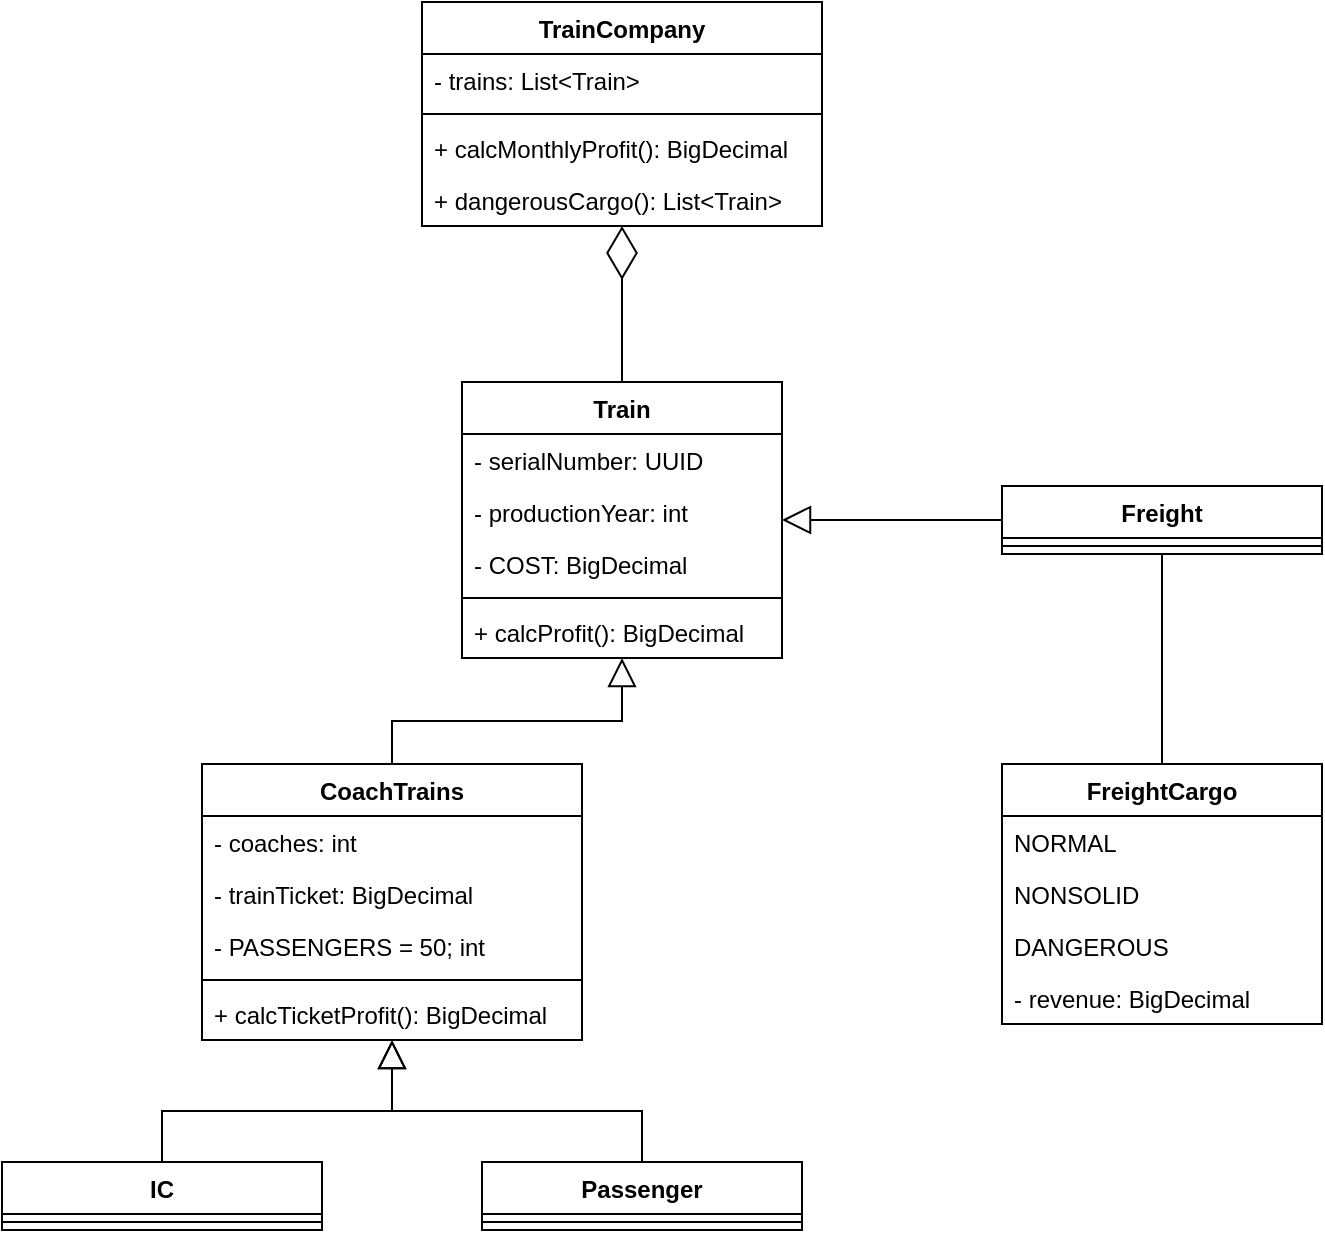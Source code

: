 <mxfile version="20.3.6" type="github">
  <diagram id="C5RBs43oDa-KdzZeNtuy" name="Page-1">
    <mxGraphModel dx="1588" dy="773" grid="1" gridSize="10" guides="1" tooltips="1" connect="1" arrows="1" fold="1" page="1" pageScale="1" pageWidth="827" pageHeight="1169" math="0" shadow="0">
      <root>
        <mxCell id="WIyWlLk6GJQsqaUBKTNV-0" />
        <mxCell id="WIyWlLk6GJQsqaUBKTNV-1" parent="WIyWlLk6GJQsqaUBKTNV-0" />
        <mxCell id="SkjRMITdTDTLTKymI4v4-0" value="TrainCompany" style="swimlane;fontStyle=1;childLayout=stackLayout;horizontal=1;startSize=26;horizontalStack=0;resizeParent=1;resizeParentMax=0;resizeLast=0;collapsible=1;marginBottom=0;" vertex="1" parent="WIyWlLk6GJQsqaUBKTNV-1">
          <mxGeometry x="730" y="120" width="200" height="112" as="geometry" />
        </mxCell>
        <mxCell id="SkjRMITdTDTLTKymI4v4-1" value="- trains: List&lt;Train&gt;" style="text;strokeColor=none;fillColor=none;align=left;verticalAlign=top;spacingLeft=4;spacingRight=4;overflow=hidden;rotatable=0;points=[[0,0.5],[1,0.5]];portConstraint=eastwest;" vertex="1" parent="SkjRMITdTDTLTKymI4v4-0">
          <mxGeometry y="26" width="200" height="26" as="geometry" />
        </mxCell>
        <mxCell id="SkjRMITdTDTLTKymI4v4-2" value="" style="line;strokeWidth=1;fillColor=none;align=left;verticalAlign=middle;spacingTop=-1;spacingLeft=3;spacingRight=3;rotatable=0;labelPosition=right;points=[];portConstraint=eastwest;" vertex="1" parent="SkjRMITdTDTLTKymI4v4-0">
          <mxGeometry y="52" width="200" height="8" as="geometry" />
        </mxCell>
        <mxCell id="SkjRMITdTDTLTKymI4v4-3" value="+ calcMonthlyProfit(): BigDecimal" style="text;strokeColor=none;fillColor=none;align=left;verticalAlign=top;spacingLeft=4;spacingRight=4;overflow=hidden;rotatable=0;points=[[0,0.5],[1,0.5]];portConstraint=eastwest;" vertex="1" parent="SkjRMITdTDTLTKymI4v4-0">
          <mxGeometry y="60" width="200" height="26" as="geometry" />
        </mxCell>
        <mxCell id="SkjRMITdTDTLTKymI4v4-4" value="+ dangerousCargo(): List&lt;Train&gt;" style="text;strokeColor=none;fillColor=none;align=left;verticalAlign=top;spacingLeft=4;spacingRight=4;overflow=hidden;rotatable=0;points=[[0,0.5],[1,0.5]];portConstraint=eastwest;" vertex="1" parent="SkjRMITdTDTLTKymI4v4-0">
          <mxGeometry y="86" width="200" height="26" as="geometry" />
        </mxCell>
        <mxCell id="SkjRMITdTDTLTKymI4v4-5" value="Train" style="swimlane;fontStyle=1;childLayout=stackLayout;horizontal=1;startSize=26;horizontalStack=0;resizeParent=1;resizeParentMax=0;resizeLast=0;collapsible=1;marginBottom=0;" vertex="1" parent="WIyWlLk6GJQsqaUBKTNV-1">
          <mxGeometry x="750" y="310" width="160" height="138" as="geometry" />
        </mxCell>
        <mxCell id="SkjRMITdTDTLTKymI4v4-6" value="- serialNumber: UUID" style="text;strokeColor=none;fillColor=none;align=left;verticalAlign=top;spacingLeft=4;spacingRight=4;overflow=hidden;rotatable=0;points=[[0,0.5],[1,0.5]];portConstraint=eastwest;" vertex="1" parent="SkjRMITdTDTLTKymI4v4-5">
          <mxGeometry y="26" width="160" height="26" as="geometry" />
        </mxCell>
        <mxCell id="SkjRMITdTDTLTKymI4v4-7" value="- productionYear: int" style="text;strokeColor=none;fillColor=none;align=left;verticalAlign=top;spacingLeft=4;spacingRight=4;overflow=hidden;rotatable=0;points=[[0,0.5],[1,0.5]];portConstraint=eastwest;" vertex="1" parent="SkjRMITdTDTLTKymI4v4-5">
          <mxGeometry y="52" width="160" height="26" as="geometry" />
        </mxCell>
        <mxCell id="SkjRMITdTDTLTKymI4v4-8" value="- COST: BigDecimal" style="text;strokeColor=none;fillColor=none;align=left;verticalAlign=top;spacingLeft=4;spacingRight=4;overflow=hidden;rotatable=0;points=[[0,0.5],[1,0.5]];portConstraint=eastwest;" vertex="1" parent="SkjRMITdTDTLTKymI4v4-5">
          <mxGeometry y="78" width="160" height="26" as="geometry" />
        </mxCell>
        <mxCell id="SkjRMITdTDTLTKymI4v4-9" value="" style="line;strokeWidth=1;fillColor=none;align=left;verticalAlign=middle;spacingTop=-1;spacingLeft=3;spacingRight=3;rotatable=0;labelPosition=right;points=[];portConstraint=eastwest;" vertex="1" parent="SkjRMITdTDTLTKymI4v4-5">
          <mxGeometry y="104" width="160" height="8" as="geometry" />
        </mxCell>
        <mxCell id="SkjRMITdTDTLTKymI4v4-10" value="+ calcProfit(): BigDecimal" style="text;strokeColor=none;fillColor=none;align=left;verticalAlign=top;spacingLeft=4;spacingRight=4;overflow=hidden;rotatable=0;points=[[0,0.5],[1,0.5]];portConstraint=eastwest;" vertex="1" parent="SkjRMITdTDTLTKymI4v4-5">
          <mxGeometry y="112" width="160" height="26" as="geometry" />
        </mxCell>
        <mxCell id="SkjRMITdTDTLTKymI4v4-31" style="edgeStyle=orthogonalEdgeStyle;rounded=0;orthogonalLoop=1;jettySize=auto;html=1;endArrow=block;endFill=0;endSize=12;" edge="1" parent="WIyWlLk6GJQsqaUBKTNV-1" source="SkjRMITdTDTLTKymI4v4-11" target="SkjRMITdTDTLTKymI4v4-5">
          <mxGeometry relative="1" as="geometry" />
        </mxCell>
        <mxCell id="SkjRMITdTDTLTKymI4v4-11" value="CoachTrains" style="swimlane;fontStyle=1;childLayout=stackLayout;horizontal=1;startSize=26;horizontalStack=0;resizeParent=1;resizeParentMax=0;resizeLast=0;collapsible=1;marginBottom=0;" vertex="1" parent="WIyWlLk6GJQsqaUBKTNV-1">
          <mxGeometry x="620" y="501" width="190" height="138" as="geometry" />
        </mxCell>
        <mxCell id="SkjRMITdTDTLTKymI4v4-12" value="- coaches: int" style="text;strokeColor=none;fillColor=none;align=left;verticalAlign=top;spacingLeft=4;spacingRight=4;overflow=hidden;rotatable=0;points=[[0,0.5],[1,0.5]];portConstraint=eastwest;" vertex="1" parent="SkjRMITdTDTLTKymI4v4-11">
          <mxGeometry y="26" width="190" height="26" as="geometry" />
        </mxCell>
        <mxCell id="SkjRMITdTDTLTKymI4v4-13" value="- trainTicket: BigDecimal" style="text;strokeColor=none;fillColor=none;align=left;verticalAlign=top;spacingLeft=4;spacingRight=4;overflow=hidden;rotatable=0;points=[[0,0.5],[1,0.5]];portConstraint=eastwest;" vertex="1" parent="SkjRMITdTDTLTKymI4v4-11">
          <mxGeometry y="52" width="190" height="26" as="geometry" />
        </mxCell>
        <mxCell id="SkjRMITdTDTLTKymI4v4-34" value="- PASSENGERS = 50; int" style="text;strokeColor=none;fillColor=none;align=left;verticalAlign=top;spacingLeft=4;spacingRight=4;overflow=hidden;rotatable=0;points=[[0,0.5],[1,0.5]];portConstraint=eastwest;" vertex="1" parent="SkjRMITdTDTLTKymI4v4-11">
          <mxGeometry y="78" width="190" height="26" as="geometry" />
        </mxCell>
        <mxCell id="SkjRMITdTDTLTKymI4v4-14" value="" style="line;strokeWidth=1;fillColor=none;align=left;verticalAlign=middle;spacingTop=-1;spacingLeft=3;spacingRight=3;rotatable=0;labelPosition=right;points=[];portConstraint=eastwest;" vertex="1" parent="SkjRMITdTDTLTKymI4v4-11">
          <mxGeometry y="104" width="190" height="8" as="geometry" />
        </mxCell>
        <mxCell id="SkjRMITdTDTLTKymI4v4-15" value="+ calcTicketProfit(): BigDecimal" style="text;strokeColor=none;fillColor=none;align=left;verticalAlign=top;spacingLeft=4;spacingRight=4;overflow=hidden;rotatable=0;points=[[0,0.5],[1,0.5]];portConstraint=eastwest;" vertex="1" parent="SkjRMITdTDTLTKymI4v4-11">
          <mxGeometry y="112" width="190" height="26" as="geometry" />
        </mxCell>
        <mxCell id="SkjRMITdTDTLTKymI4v4-29" style="edgeStyle=orthogonalEdgeStyle;rounded=0;orthogonalLoop=1;jettySize=auto;html=1;endArrow=block;endFill=0;endSize=12;" edge="1" parent="WIyWlLk6GJQsqaUBKTNV-1" source="SkjRMITdTDTLTKymI4v4-16" target="SkjRMITdTDTLTKymI4v4-5">
          <mxGeometry relative="1" as="geometry" />
        </mxCell>
        <mxCell id="SkjRMITdTDTLTKymI4v4-16" value="Freight" style="swimlane;fontStyle=1;childLayout=stackLayout;horizontal=1;startSize=26;horizontalStack=0;resizeParent=1;resizeParentMax=0;resizeLast=0;collapsible=1;marginBottom=0;" vertex="1" parent="WIyWlLk6GJQsqaUBKTNV-1">
          <mxGeometry x="1020" y="362" width="160" height="34" as="geometry" />
        </mxCell>
        <mxCell id="SkjRMITdTDTLTKymI4v4-17" value="" style="line;strokeWidth=1;fillColor=none;align=left;verticalAlign=middle;spacingTop=-1;spacingLeft=3;spacingRight=3;rotatable=0;labelPosition=right;points=[];portConstraint=eastwest;" vertex="1" parent="SkjRMITdTDTLTKymI4v4-16">
          <mxGeometry y="26" width="160" height="8" as="geometry" />
        </mxCell>
        <mxCell id="SkjRMITdTDTLTKymI4v4-27" style="edgeStyle=orthogonalEdgeStyle;rounded=0;orthogonalLoop=1;jettySize=auto;html=1;endArrow=block;endFill=0;endSize=12;" edge="1" parent="WIyWlLk6GJQsqaUBKTNV-1" source="SkjRMITdTDTLTKymI4v4-18" target="SkjRMITdTDTLTKymI4v4-11">
          <mxGeometry relative="1" as="geometry" />
        </mxCell>
        <mxCell id="SkjRMITdTDTLTKymI4v4-18" value="IC" style="swimlane;fontStyle=1;childLayout=stackLayout;horizontal=1;startSize=26;horizontalStack=0;resizeParent=1;resizeParentMax=0;resizeLast=0;collapsible=1;marginBottom=0;" vertex="1" parent="WIyWlLk6GJQsqaUBKTNV-1">
          <mxGeometry x="520" y="700" width="160" height="34" as="geometry" />
        </mxCell>
        <mxCell id="SkjRMITdTDTLTKymI4v4-19" value="" style="line;strokeWidth=1;fillColor=none;align=left;verticalAlign=middle;spacingTop=-1;spacingLeft=3;spacingRight=3;rotatable=0;labelPosition=right;points=[];portConstraint=eastwest;" vertex="1" parent="SkjRMITdTDTLTKymI4v4-18">
          <mxGeometry y="26" width="160" height="8" as="geometry" />
        </mxCell>
        <mxCell id="SkjRMITdTDTLTKymI4v4-28" style="edgeStyle=orthogonalEdgeStyle;rounded=0;orthogonalLoop=1;jettySize=auto;html=1;endArrow=block;endFill=0;endSize=12;" edge="1" parent="WIyWlLk6GJQsqaUBKTNV-1" source="SkjRMITdTDTLTKymI4v4-20" target="SkjRMITdTDTLTKymI4v4-11">
          <mxGeometry relative="1" as="geometry" />
        </mxCell>
        <mxCell id="SkjRMITdTDTLTKymI4v4-20" value="Passenger" style="swimlane;fontStyle=1;childLayout=stackLayout;horizontal=1;startSize=26;horizontalStack=0;resizeParent=1;resizeParentMax=0;resizeLast=0;collapsible=1;marginBottom=0;" vertex="1" parent="WIyWlLk6GJQsqaUBKTNV-1">
          <mxGeometry x="760" y="700" width="160" height="34" as="geometry" />
        </mxCell>
        <mxCell id="SkjRMITdTDTLTKymI4v4-21" value="" style="line;strokeWidth=1;fillColor=none;align=left;verticalAlign=middle;spacingTop=-1;spacingLeft=3;spacingRight=3;rotatable=0;labelPosition=right;points=[];portConstraint=eastwest;" vertex="1" parent="SkjRMITdTDTLTKymI4v4-20">
          <mxGeometry y="26" width="160" height="8" as="geometry" />
        </mxCell>
        <mxCell id="SkjRMITdTDTLTKymI4v4-30" style="edgeStyle=orthogonalEdgeStyle;rounded=0;orthogonalLoop=1;jettySize=auto;html=1;endArrow=none;endFill=0;endSize=12;" edge="1" parent="WIyWlLk6GJQsqaUBKTNV-1" source="SkjRMITdTDTLTKymI4v4-22" target="SkjRMITdTDTLTKymI4v4-16">
          <mxGeometry relative="1" as="geometry" />
        </mxCell>
        <mxCell id="SkjRMITdTDTLTKymI4v4-22" value="FreightCargo" style="swimlane;fontStyle=1;childLayout=stackLayout;horizontal=1;startSize=26;horizontalStack=0;resizeParent=1;resizeParentMax=0;resizeLast=0;collapsible=1;marginBottom=0;" vertex="1" parent="WIyWlLk6GJQsqaUBKTNV-1">
          <mxGeometry x="1020" y="501" width="160" height="130" as="geometry" />
        </mxCell>
        <mxCell id="SkjRMITdTDTLTKymI4v4-23" value="NORMAL" style="text;strokeColor=none;fillColor=none;align=left;verticalAlign=top;spacingLeft=4;spacingRight=4;overflow=hidden;rotatable=0;points=[[0,0.5],[1,0.5]];portConstraint=eastwest;" vertex="1" parent="SkjRMITdTDTLTKymI4v4-22">
          <mxGeometry y="26" width="160" height="26" as="geometry" />
        </mxCell>
        <mxCell id="SkjRMITdTDTLTKymI4v4-24" value="NONSOLID" style="text;strokeColor=none;fillColor=none;align=left;verticalAlign=top;spacingLeft=4;spacingRight=4;overflow=hidden;rotatable=0;points=[[0,0.5],[1,0.5]];portConstraint=eastwest;" vertex="1" parent="SkjRMITdTDTLTKymI4v4-22">
          <mxGeometry y="52" width="160" height="26" as="geometry" />
        </mxCell>
        <mxCell id="SkjRMITdTDTLTKymI4v4-25" value="DANGEROUS" style="text;strokeColor=none;fillColor=none;align=left;verticalAlign=top;spacingLeft=4;spacingRight=4;overflow=hidden;rotatable=0;points=[[0,0.5],[1,0.5]];portConstraint=eastwest;" vertex="1" parent="SkjRMITdTDTLTKymI4v4-22">
          <mxGeometry y="78" width="160" height="26" as="geometry" />
        </mxCell>
        <mxCell id="SkjRMITdTDTLTKymI4v4-26" value="- revenue: BigDecimal" style="text;strokeColor=none;fillColor=none;align=left;verticalAlign=top;spacingLeft=4;spacingRight=4;overflow=hidden;rotatable=0;points=[[0,0.5],[1,0.5]];portConstraint=eastwest;" vertex="1" parent="SkjRMITdTDTLTKymI4v4-22">
          <mxGeometry y="104" width="160" height="26" as="geometry" />
        </mxCell>
        <mxCell id="SkjRMITdTDTLTKymI4v4-33" value="" style="endArrow=diamondThin;endFill=0;endSize=24;html=1;rounded=0;" edge="1" parent="WIyWlLk6GJQsqaUBKTNV-1" source="SkjRMITdTDTLTKymI4v4-5" target="SkjRMITdTDTLTKymI4v4-0">
          <mxGeometry width="160" relative="1" as="geometry">
            <mxPoint x="690" y="270" as="sourcePoint" />
            <mxPoint x="850" y="270" as="targetPoint" />
          </mxGeometry>
        </mxCell>
      </root>
    </mxGraphModel>
  </diagram>
</mxfile>

